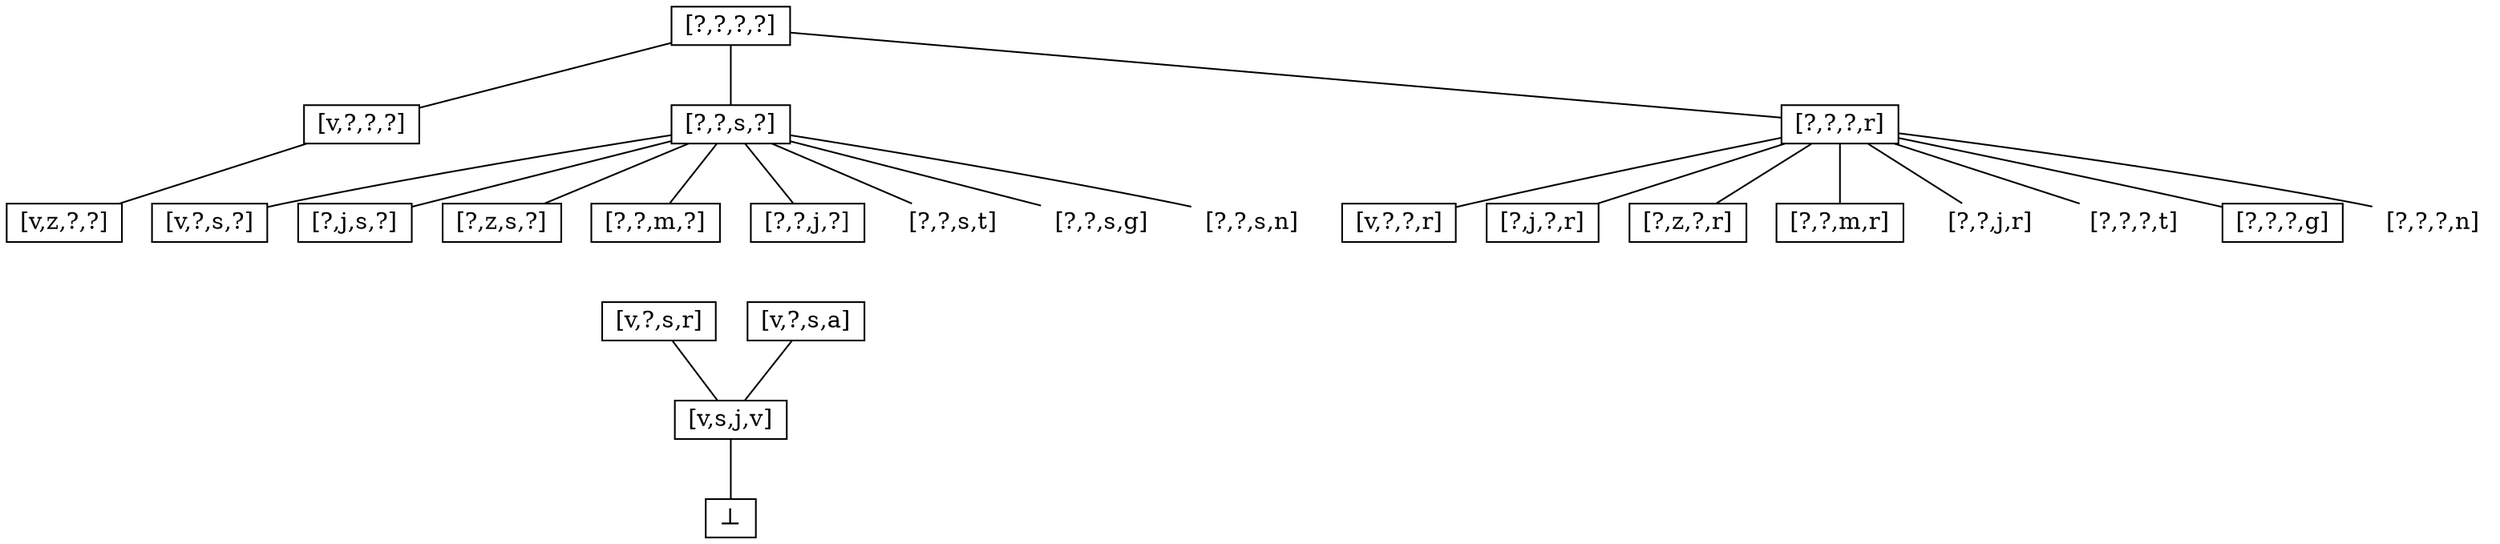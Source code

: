 digraph iter_1 {
    node [shape=rect height=0.1, width=0.2];
    edge [arrowhead = none];

    top  [label = "[?,?,?,?]"];
    bot  [label = "&#8869;"];

    ex_1 [label= "[v,s,j,v]"];
    
    ex_2_1 [label = "[v,?,?,?]"];
    ex_2_4 [label = "[?,?,s,?]"];
    ex_2_5 [label = "[?,?,?,r]"];
 
    ex_3_2 [label = "[v,z,?,?]"];
    
    ex_4_1 [label = "[v,?,s,r]"];
    ex_4_2 [label = "[v,?,s,a]"];

    ex_5_1 [label = "[v,?,s,?]"];
    ex_5_2 [label = "[?,j,s,?]"];
    ex_5_3 [label = "[?,z,s,?]"];
    ex_5_4 [label = "[?,?,m,?]"];
    ex_5_5 [label = "[?,?,j,?]"];
    ex_5_6 [label = "[?,?,s,t]",shape=none];
    ex_5_7 [label = "[?,?,s,g]",shape=none];
    ex_5_8 [label = "[?,?,s,n]",shape=none];

    ex_5_9 [label = "[v,?,?,r]"];
    ex_5_a [label = "[?,j,?,r]"];
    ex_5_b [label = "[?,z,?,r]"];
    ex_5_c [label = "[?,?,m,r]"];
    ex_5_d [label = "[?,?,j,r]",shape=none];
    ex_5_e [label = "[?,?,?,t]",shape=none];
    ex_5_f [label = "[?,?,?,g]"];
    ex_5_g [label = "[?,?,?,n]",shape=none];
        
    top -> ex_2_1;
    top -> ex_2_4;
    top -> ex_2_5;

    ex_2_1 -> ex_3_2;    

    ex_2_4 -> ex_5_1;
    ex_2_4 -> ex_5_2;
    ex_2_4 -> ex_5_3;
    ex_2_4 -> ex_5_4;
    ex_2_4 -> ex_5_5;
    ex_2_4 -> ex_5_6;
    ex_2_4 -> ex_5_7;
    ex_2_4 -> ex_5_8;
    
    ex_2_5 -> ex_5_9;
    ex_2_5 -> ex_5_a;
    ex_2_5 -> ex_5_b;
    ex_2_5 -> ex_5_c;
    ex_2_5 -> ex_5_d;
    ex_2_5 -> ex_5_e;
    ex_2_5 -> ex_5_f;
    ex_2_5 -> ex_5_g;

    ex_5_4 -> ex_4_1[style=invis];
    ex_5_5 -> ex_4_2[style=invis];
    
    ex_4_1 -> ex_1;
    ex_4_2 -> ex_1;
    
    ex_1 -> bot;
}
